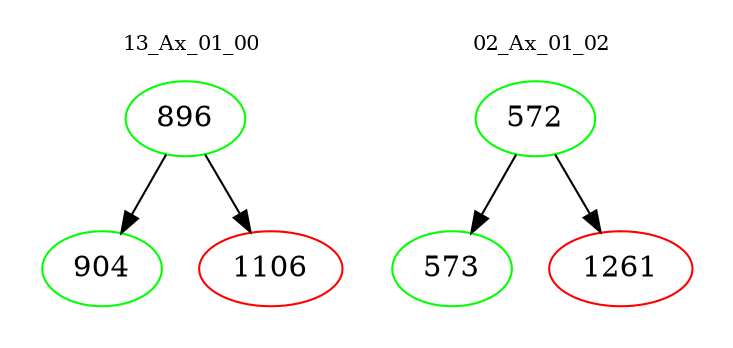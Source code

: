digraph{
subgraph cluster_0 {
color = white
label = "13_Ax_01_00";
fontsize=10;
T0_896 [label="896", color="green"]
T0_896 -> T0_904 [color="black"]
T0_904 [label="904", color="green"]
T0_896 -> T0_1106 [color="black"]
T0_1106 [label="1106", color="red"]
}
subgraph cluster_1 {
color = white
label = "02_Ax_01_02";
fontsize=10;
T1_572 [label="572", color="green"]
T1_572 -> T1_573 [color="black"]
T1_573 [label="573", color="green"]
T1_572 -> T1_1261 [color="black"]
T1_1261 [label="1261", color="red"]
}
}
